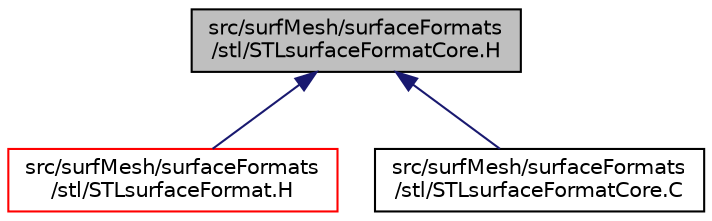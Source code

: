 digraph "src/surfMesh/surfaceFormats/stl/STLsurfaceFormatCore.H"
{
  bgcolor="transparent";
  edge [fontname="Helvetica",fontsize="10",labelfontname="Helvetica",labelfontsize="10"];
  node [fontname="Helvetica",fontsize="10",shape=record];
  Node1 [label="src/surfMesh/surfaceFormats\l/stl/STLsurfaceFormatCore.H",height=0.2,width=0.4,color="black", fillcolor="grey75", style="filled", fontcolor="black"];
  Node1 -> Node2 [dir="back",color="midnightblue",fontsize="10",style="solid",fontname="Helvetica"];
  Node2 [label="src/surfMesh/surfaceFormats\l/stl/STLsurfaceFormat.H",height=0.2,width=0.4,color="red",URL="$a09807.html"];
  Node1 -> Node3 [dir="back",color="midnightblue",fontsize="10",style="solid",fontname="Helvetica"];
  Node3 [label="src/surfMesh/surfaceFormats\l/stl/STLsurfaceFormatCore.C",height=0.2,width=0.4,color="black",URL="$a09808.html"];
}
